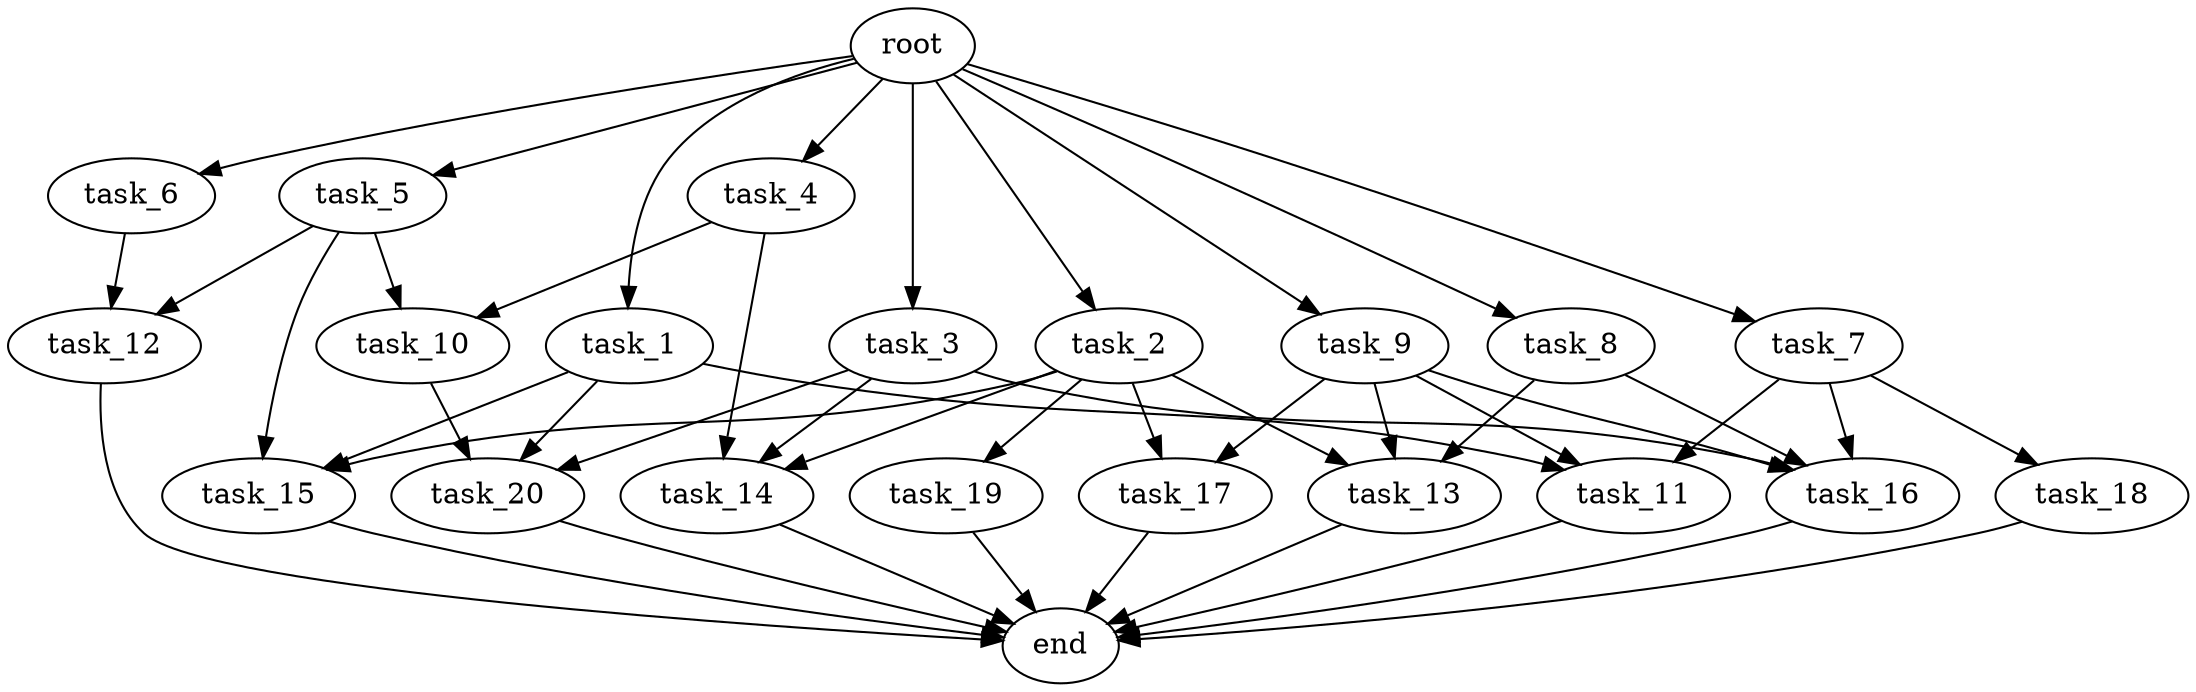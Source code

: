 digraph G {
  root [size="0.000000e+00"];
  task_1 [size="8.928879e+09"];
  task_2 [size="4.171957e+09"];
  task_3 [size="4.733906e+09"];
  task_4 [size="4.948393e+09"];
  task_5 [size="9.389706e+09"];
  task_6 [size="3.468294e+09"];
  task_7 [size="6.975447e+09"];
  task_8 [size="2.090484e+08"];
  task_9 [size="2.880820e+09"];
  task_10 [size="1.922821e+09"];
  task_11 [size="3.439130e+09"];
  task_12 [size="2.321799e+09"];
  task_13 [size="2.197804e+09"];
  task_14 [size="9.090792e+09"];
  task_15 [size="3.392191e+09"];
  task_16 [size="6.021399e+09"];
  task_17 [size="8.424829e+09"];
  task_18 [size="6.569924e+09"];
  task_19 [size="1.312455e+09"];
  task_20 [size="2.934647e+09"];
  end [size="0.000000e+00"];

  root -> task_1 [size="1.000000e-12"];
  root -> task_2 [size="1.000000e-12"];
  root -> task_3 [size="1.000000e-12"];
  root -> task_4 [size="1.000000e-12"];
  root -> task_5 [size="1.000000e-12"];
  root -> task_6 [size="1.000000e-12"];
  root -> task_7 [size="1.000000e-12"];
  root -> task_8 [size="1.000000e-12"];
  root -> task_9 [size="1.000000e-12"];
  task_1 -> task_11 [size="1.146377e+08"];
  task_1 -> task_15 [size="1.130730e+08"];
  task_1 -> task_20 [size="9.782157e+07"];
  task_2 -> task_13 [size="7.326012e+07"];
  task_2 -> task_14 [size="3.030264e+08"];
  task_2 -> task_15 [size="1.130730e+08"];
  task_2 -> task_17 [size="4.212414e+08"];
  task_2 -> task_19 [size="1.312455e+08"];
  task_3 -> task_14 [size="3.030264e+08"];
  task_3 -> task_16 [size="1.505350e+08"];
  task_3 -> task_20 [size="9.782157e+07"];
  task_4 -> task_10 [size="9.614104e+07"];
  task_4 -> task_14 [size="3.030264e+08"];
  task_5 -> task_10 [size="9.614104e+07"];
  task_5 -> task_12 [size="1.160900e+08"];
  task_5 -> task_15 [size="1.130730e+08"];
  task_6 -> task_12 [size="1.160900e+08"];
  task_7 -> task_11 [size="1.146377e+08"];
  task_7 -> task_16 [size="1.505350e+08"];
  task_7 -> task_18 [size="6.569924e+08"];
  task_8 -> task_13 [size="7.326012e+07"];
  task_8 -> task_16 [size="1.505350e+08"];
  task_9 -> task_11 [size="1.146377e+08"];
  task_9 -> task_13 [size="7.326012e+07"];
  task_9 -> task_16 [size="1.505350e+08"];
  task_9 -> task_17 [size="4.212414e+08"];
  task_10 -> task_20 [size="9.782157e+07"];
  task_11 -> end [size="1.000000e-12"];
  task_12 -> end [size="1.000000e-12"];
  task_13 -> end [size="1.000000e-12"];
  task_14 -> end [size="1.000000e-12"];
  task_15 -> end [size="1.000000e-12"];
  task_16 -> end [size="1.000000e-12"];
  task_17 -> end [size="1.000000e-12"];
  task_18 -> end [size="1.000000e-12"];
  task_19 -> end [size="1.000000e-12"];
  task_20 -> end [size="1.000000e-12"];
}
